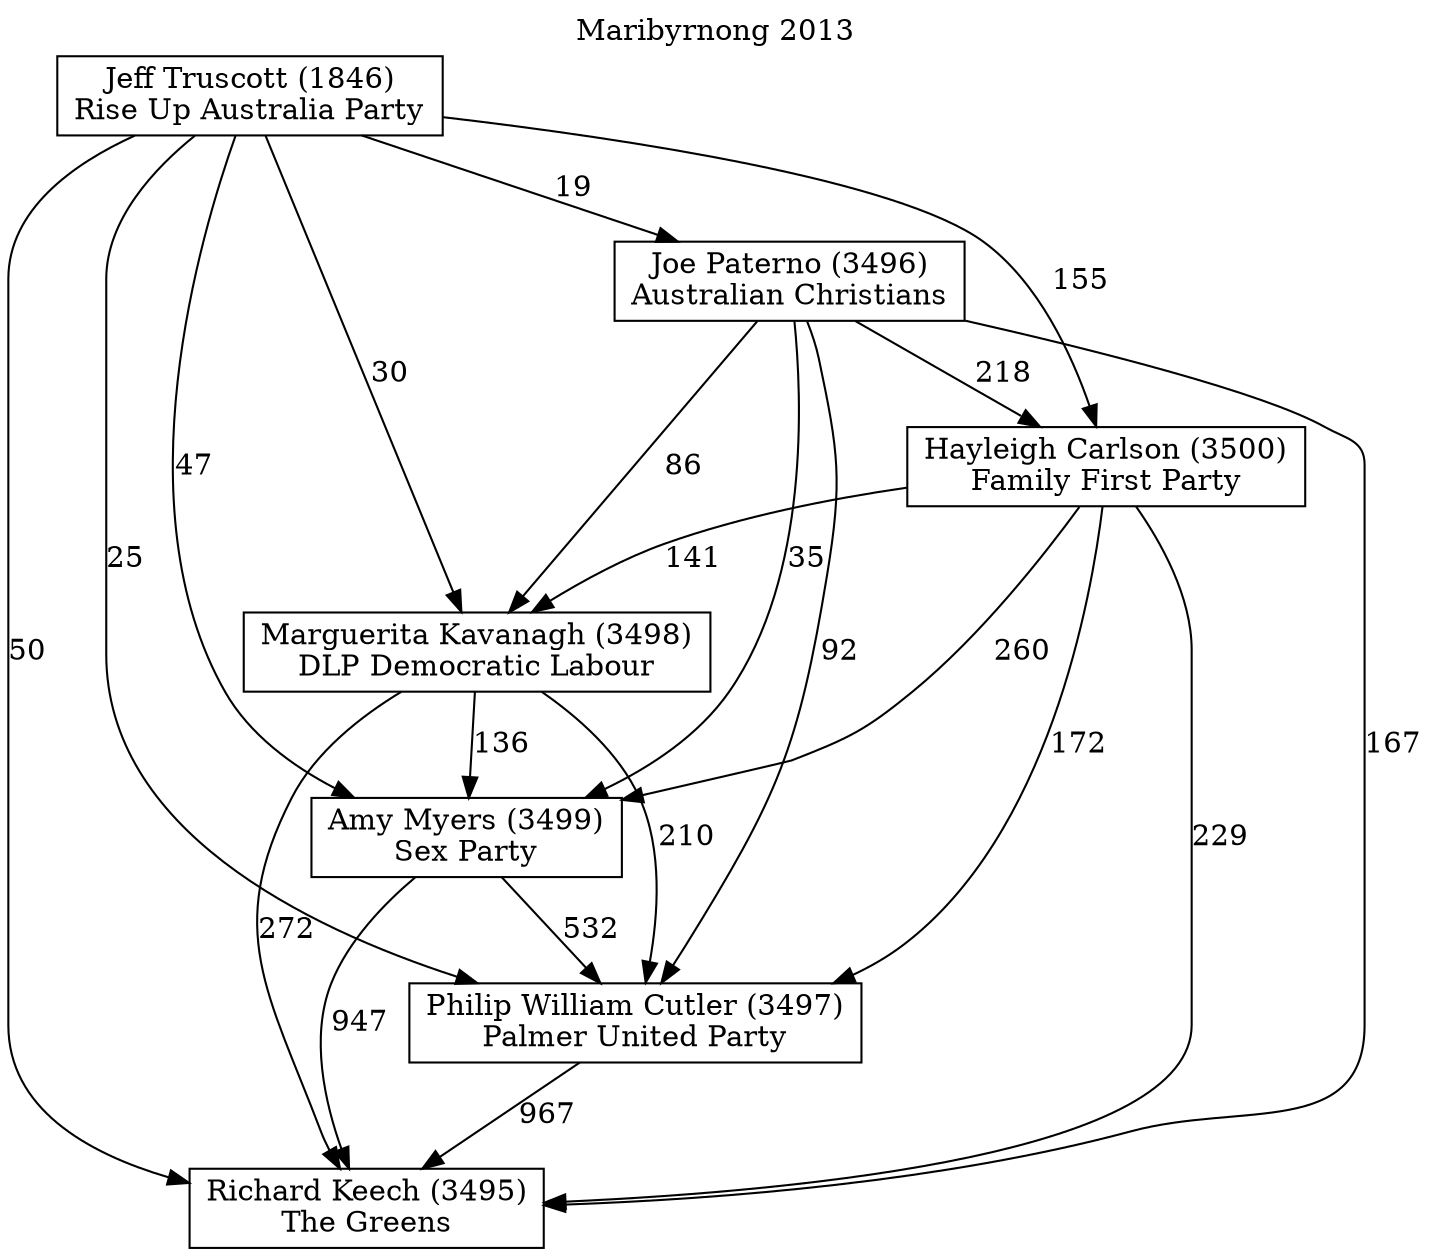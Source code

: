 // House preference flow
digraph "Richard Keech (3495)_Maribyrnong_2013" {
	graph [label="Maribyrnong 2013" labelloc=t]
	node [shape=box]
	"Richard Keech (3495)" [label="Richard Keech (3495)
The Greens"]
	"Philip William Cutler (3497)" [label="Philip William Cutler (3497)
Palmer United Party"]
	"Amy Myers (3499)" [label="Amy Myers (3499)
Sex Party"]
	"Marguerita Kavanagh (3498)" [label="Marguerita Kavanagh (3498)
DLP Democratic Labour"]
	"Hayleigh Carlson (3500)" [label="Hayleigh Carlson (3500)
Family First Party"]
	"Joe Paterno (3496)" [label="Joe Paterno (3496)
Australian Christians"]
	"Jeff Truscott (1846)" [label="Jeff Truscott (1846)
Rise Up Australia Party"]
	"Richard Keech (3495)" [label="Richard Keech (3495)
The Greens"]
	"Amy Myers (3499)" [label="Amy Myers (3499)
Sex Party"]
	"Marguerita Kavanagh (3498)" [label="Marguerita Kavanagh (3498)
DLP Democratic Labour"]
	"Hayleigh Carlson (3500)" [label="Hayleigh Carlson (3500)
Family First Party"]
	"Joe Paterno (3496)" [label="Joe Paterno (3496)
Australian Christians"]
	"Jeff Truscott (1846)" [label="Jeff Truscott (1846)
Rise Up Australia Party"]
	"Richard Keech (3495)" [label="Richard Keech (3495)
The Greens"]
	"Marguerita Kavanagh (3498)" [label="Marguerita Kavanagh (3498)
DLP Democratic Labour"]
	"Hayleigh Carlson (3500)" [label="Hayleigh Carlson (3500)
Family First Party"]
	"Joe Paterno (3496)" [label="Joe Paterno (3496)
Australian Christians"]
	"Jeff Truscott (1846)" [label="Jeff Truscott (1846)
Rise Up Australia Party"]
	"Richard Keech (3495)" [label="Richard Keech (3495)
The Greens"]
	"Hayleigh Carlson (3500)" [label="Hayleigh Carlson (3500)
Family First Party"]
	"Joe Paterno (3496)" [label="Joe Paterno (3496)
Australian Christians"]
	"Jeff Truscott (1846)" [label="Jeff Truscott (1846)
Rise Up Australia Party"]
	"Richard Keech (3495)" [label="Richard Keech (3495)
The Greens"]
	"Joe Paterno (3496)" [label="Joe Paterno (3496)
Australian Christians"]
	"Jeff Truscott (1846)" [label="Jeff Truscott (1846)
Rise Up Australia Party"]
	"Richard Keech (3495)" [label="Richard Keech (3495)
The Greens"]
	"Jeff Truscott (1846)" [label="Jeff Truscott (1846)
Rise Up Australia Party"]
	"Jeff Truscott (1846)" [label="Jeff Truscott (1846)
Rise Up Australia Party"]
	"Joe Paterno (3496)" [label="Joe Paterno (3496)
Australian Christians"]
	"Jeff Truscott (1846)" [label="Jeff Truscott (1846)
Rise Up Australia Party"]
	"Jeff Truscott (1846)" [label="Jeff Truscott (1846)
Rise Up Australia Party"]
	"Hayleigh Carlson (3500)" [label="Hayleigh Carlson (3500)
Family First Party"]
	"Joe Paterno (3496)" [label="Joe Paterno (3496)
Australian Christians"]
	"Jeff Truscott (1846)" [label="Jeff Truscott (1846)
Rise Up Australia Party"]
	"Hayleigh Carlson (3500)" [label="Hayleigh Carlson (3500)
Family First Party"]
	"Jeff Truscott (1846)" [label="Jeff Truscott (1846)
Rise Up Australia Party"]
	"Jeff Truscott (1846)" [label="Jeff Truscott (1846)
Rise Up Australia Party"]
	"Joe Paterno (3496)" [label="Joe Paterno (3496)
Australian Christians"]
	"Jeff Truscott (1846)" [label="Jeff Truscott (1846)
Rise Up Australia Party"]
	"Jeff Truscott (1846)" [label="Jeff Truscott (1846)
Rise Up Australia Party"]
	"Marguerita Kavanagh (3498)" [label="Marguerita Kavanagh (3498)
DLP Democratic Labour"]
	"Hayleigh Carlson (3500)" [label="Hayleigh Carlson (3500)
Family First Party"]
	"Joe Paterno (3496)" [label="Joe Paterno (3496)
Australian Christians"]
	"Jeff Truscott (1846)" [label="Jeff Truscott (1846)
Rise Up Australia Party"]
	"Marguerita Kavanagh (3498)" [label="Marguerita Kavanagh (3498)
DLP Democratic Labour"]
	"Joe Paterno (3496)" [label="Joe Paterno (3496)
Australian Christians"]
	"Jeff Truscott (1846)" [label="Jeff Truscott (1846)
Rise Up Australia Party"]
	"Marguerita Kavanagh (3498)" [label="Marguerita Kavanagh (3498)
DLP Democratic Labour"]
	"Jeff Truscott (1846)" [label="Jeff Truscott (1846)
Rise Up Australia Party"]
	"Jeff Truscott (1846)" [label="Jeff Truscott (1846)
Rise Up Australia Party"]
	"Joe Paterno (3496)" [label="Joe Paterno (3496)
Australian Christians"]
	"Jeff Truscott (1846)" [label="Jeff Truscott (1846)
Rise Up Australia Party"]
	"Jeff Truscott (1846)" [label="Jeff Truscott (1846)
Rise Up Australia Party"]
	"Hayleigh Carlson (3500)" [label="Hayleigh Carlson (3500)
Family First Party"]
	"Joe Paterno (3496)" [label="Joe Paterno (3496)
Australian Christians"]
	"Jeff Truscott (1846)" [label="Jeff Truscott (1846)
Rise Up Australia Party"]
	"Hayleigh Carlson (3500)" [label="Hayleigh Carlson (3500)
Family First Party"]
	"Jeff Truscott (1846)" [label="Jeff Truscott (1846)
Rise Up Australia Party"]
	"Jeff Truscott (1846)" [label="Jeff Truscott (1846)
Rise Up Australia Party"]
	"Joe Paterno (3496)" [label="Joe Paterno (3496)
Australian Christians"]
	"Jeff Truscott (1846)" [label="Jeff Truscott (1846)
Rise Up Australia Party"]
	"Jeff Truscott (1846)" [label="Jeff Truscott (1846)
Rise Up Australia Party"]
	"Amy Myers (3499)" [label="Amy Myers (3499)
Sex Party"]
	"Marguerita Kavanagh (3498)" [label="Marguerita Kavanagh (3498)
DLP Democratic Labour"]
	"Hayleigh Carlson (3500)" [label="Hayleigh Carlson (3500)
Family First Party"]
	"Joe Paterno (3496)" [label="Joe Paterno (3496)
Australian Christians"]
	"Jeff Truscott (1846)" [label="Jeff Truscott (1846)
Rise Up Australia Party"]
	"Amy Myers (3499)" [label="Amy Myers (3499)
Sex Party"]
	"Hayleigh Carlson (3500)" [label="Hayleigh Carlson (3500)
Family First Party"]
	"Joe Paterno (3496)" [label="Joe Paterno (3496)
Australian Christians"]
	"Jeff Truscott (1846)" [label="Jeff Truscott (1846)
Rise Up Australia Party"]
	"Amy Myers (3499)" [label="Amy Myers (3499)
Sex Party"]
	"Joe Paterno (3496)" [label="Joe Paterno (3496)
Australian Christians"]
	"Jeff Truscott (1846)" [label="Jeff Truscott (1846)
Rise Up Australia Party"]
	"Amy Myers (3499)" [label="Amy Myers (3499)
Sex Party"]
	"Jeff Truscott (1846)" [label="Jeff Truscott (1846)
Rise Up Australia Party"]
	"Jeff Truscott (1846)" [label="Jeff Truscott (1846)
Rise Up Australia Party"]
	"Joe Paterno (3496)" [label="Joe Paterno (3496)
Australian Christians"]
	"Jeff Truscott (1846)" [label="Jeff Truscott (1846)
Rise Up Australia Party"]
	"Jeff Truscott (1846)" [label="Jeff Truscott (1846)
Rise Up Australia Party"]
	"Hayleigh Carlson (3500)" [label="Hayleigh Carlson (3500)
Family First Party"]
	"Joe Paterno (3496)" [label="Joe Paterno (3496)
Australian Christians"]
	"Jeff Truscott (1846)" [label="Jeff Truscott (1846)
Rise Up Australia Party"]
	"Hayleigh Carlson (3500)" [label="Hayleigh Carlson (3500)
Family First Party"]
	"Jeff Truscott (1846)" [label="Jeff Truscott (1846)
Rise Up Australia Party"]
	"Jeff Truscott (1846)" [label="Jeff Truscott (1846)
Rise Up Australia Party"]
	"Joe Paterno (3496)" [label="Joe Paterno (3496)
Australian Christians"]
	"Jeff Truscott (1846)" [label="Jeff Truscott (1846)
Rise Up Australia Party"]
	"Jeff Truscott (1846)" [label="Jeff Truscott (1846)
Rise Up Australia Party"]
	"Marguerita Kavanagh (3498)" [label="Marguerita Kavanagh (3498)
DLP Democratic Labour"]
	"Hayleigh Carlson (3500)" [label="Hayleigh Carlson (3500)
Family First Party"]
	"Joe Paterno (3496)" [label="Joe Paterno (3496)
Australian Christians"]
	"Jeff Truscott (1846)" [label="Jeff Truscott (1846)
Rise Up Australia Party"]
	"Marguerita Kavanagh (3498)" [label="Marguerita Kavanagh (3498)
DLP Democratic Labour"]
	"Joe Paterno (3496)" [label="Joe Paterno (3496)
Australian Christians"]
	"Jeff Truscott (1846)" [label="Jeff Truscott (1846)
Rise Up Australia Party"]
	"Marguerita Kavanagh (3498)" [label="Marguerita Kavanagh (3498)
DLP Democratic Labour"]
	"Jeff Truscott (1846)" [label="Jeff Truscott (1846)
Rise Up Australia Party"]
	"Jeff Truscott (1846)" [label="Jeff Truscott (1846)
Rise Up Australia Party"]
	"Joe Paterno (3496)" [label="Joe Paterno (3496)
Australian Christians"]
	"Jeff Truscott (1846)" [label="Jeff Truscott (1846)
Rise Up Australia Party"]
	"Jeff Truscott (1846)" [label="Jeff Truscott (1846)
Rise Up Australia Party"]
	"Hayleigh Carlson (3500)" [label="Hayleigh Carlson (3500)
Family First Party"]
	"Joe Paterno (3496)" [label="Joe Paterno (3496)
Australian Christians"]
	"Jeff Truscott (1846)" [label="Jeff Truscott (1846)
Rise Up Australia Party"]
	"Hayleigh Carlson (3500)" [label="Hayleigh Carlson (3500)
Family First Party"]
	"Jeff Truscott (1846)" [label="Jeff Truscott (1846)
Rise Up Australia Party"]
	"Jeff Truscott (1846)" [label="Jeff Truscott (1846)
Rise Up Australia Party"]
	"Joe Paterno (3496)" [label="Joe Paterno (3496)
Australian Christians"]
	"Jeff Truscott (1846)" [label="Jeff Truscott (1846)
Rise Up Australia Party"]
	"Jeff Truscott (1846)" [label="Jeff Truscott (1846)
Rise Up Australia Party"]
	"Philip William Cutler (3497)" [label="Philip William Cutler (3497)
Palmer United Party"]
	"Amy Myers (3499)" [label="Amy Myers (3499)
Sex Party"]
	"Marguerita Kavanagh (3498)" [label="Marguerita Kavanagh (3498)
DLP Democratic Labour"]
	"Hayleigh Carlson (3500)" [label="Hayleigh Carlson (3500)
Family First Party"]
	"Joe Paterno (3496)" [label="Joe Paterno (3496)
Australian Christians"]
	"Jeff Truscott (1846)" [label="Jeff Truscott (1846)
Rise Up Australia Party"]
	"Philip William Cutler (3497)" [label="Philip William Cutler (3497)
Palmer United Party"]
	"Marguerita Kavanagh (3498)" [label="Marguerita Kavanagh (3498)
DLP Democratic Labour"]
	"Hayleigh Carlson (3500)" [label="Hayleigh Carlson (3500)
Family First Party"]
	"Joe Paterno (3496)" [label="Joe Paterno (3496)
Australian Christians"]
	"Jeff Truscott (1846)" [label="Jeff Truscott (1846)
Rise Up Australia Party"]
	"Philip William Cutler (3497)" [label="Philip William Cutler (3497)
Palmer United Party"]
	"Hayleigh Carlson (3500)" [label="Hayleigh Carlson (3500)
Family First Party"]
	"Joe Paterno (3496)" [label="Joe Paterno (3496)
Australian Christians"]
	"Jeff Truscott (1846)" [label="Jeff Truscott (1846)
Rise Up Australia Party"]
	"Philip William Cutler (3497)" [label="Philip William Cutler (3497)
Palmer United Party"]
	"Joe Paterno (3496)" [label="Joe Paterno (3496)
Australian Christians"]
	"Jeff Truscott (1846)" [label="Jeff Truscott (1846)
Rise Up Australia Party"]
	"Philip William Cutler (3497)" [label="Philip William Cutler (3497)
Palmer United Party"]
	"Jeff Truscott (1846)" [label="Jeff Truscott (1846)
Rise Up Australia Party"]
	"Jeff Truscott (1846)" [label="Jeff Truscott (1846)
Rise Up Australia Party"]
	"Joe Paterno (3496)" [label="Joe Paterno (3496)
Australian Christians"]
	"Jeff Truscott (1846)" [label="Jeff Truscott (1846)
Rise Up Australia Party"]
	"Jeff Truscott (1846)" [label="Jeff Truscott (1846)
Rise Up Australia Party"]
	"Hayleigh Carlson (3500)" [label="Hayleigh Carlson (3500)
Family First Party"]
	"Joe Paterno (3496)" [label="Joe Paterno (3496)
Australian Christians"]
	"Jeff Truscott (1846)" [label="Jeff Truscott (1846)
Rise Up Australia Party"]
	"Hayleigh Carlson (3500)" [label="Hayleigh Carlson (3500)
Family First Party"]
	"Jeff Truscott (1846)" [label="Jeff Truscott (1846)
Rise Up Australia Party"]
	"Jeff Truscott (1846)" [label="Jeff Truscott (1846)
Rise Up Australia Party"]
	"Joe Paterno (3496)" [label="Joe Paterno (3496)
Australian Christians"]
	"Jeff Truscott (1846)" [label="Jeff Truscott (1846)
Rise Up Australia Party"]
	"Jeff Truscott (1846)" [label="Jeff Truscott (1846)
Rise Up Australia Party"]
	"Marguerita Kavanagh (3498)" [label="Marguerita Kavanagh (3498)
DLP Democratic Labour"]
	"Hayleigh Carlson (3500)" [label="Hayleigh Carlson (3500)
Family First Party"]
	"Joe Paterno (3496)" [label="Joe Paterno (3496)
Australian Christians"]
	"Jeff Truscott (1846)" [label="Jeff Truscott (1846)
Rise Up Australia Party"]
	"Marguerita Kavanagh (3498)" [label="Marguerita Kavanagh (3498)
DLP Democratic Labour"]
	"Joe Paterno (3496)" [label="Joe Paterno (3496)
Australian Christians"]
	"Jeff Truscott (1846)" [label="Jeff Truscott (1846)
Rise Up Australia Party"]
	"Marguerita Kavanagh (3498)" [label="Marguerita Kavanagh (3498)
DLP Democratic Labour"]
	"Jeff Truscott (1846)" [label="Jeff Truscott (1846)
Rise Up Australia Party"]
	"Jeff Truscott (1846)" [label="Jeff Truscott (1846)
Rise Up Australia Party"]
	"Joe Paterno (3496)" [label="Joe Paterno (3496)
Australian Christians"]
	"Jeff Truscott (1846)" [label="Jeff Truscott (1846)
Rise Up Australia Party"]
	"Jeff Truscott (1846)" [label="Jeff Truscott (1846)
Rise Up Australia Party"]
	"Hayleigh Carlson (3500)" [label="Hayleigh Carlson (3500)
Family First Party"]
	"Joe Paterno (3496)" [label="Joe Paterno (3496)
Australian Christians"]
	"Jeff Truscott (1846)" [label="Jeff Truscott (1846)
Rise Up Australia Party"]
	"Hayleigh Carlson (3500)" [label="Hayleigh Carlson (3500)
Family First Party"]
	"Jeff Truscott (1846)" [label="Jeff Truscott (1846)
Rise Up Australia Party"]
	"Jeff Truscott (1846)" [label="Jeff Truscott (1846)
Rise Up Australia Party"]
	"Joe Paterno (3496)" [label="Joe Paterno (3496)
Australian Christians"]
	"Jeff Truscott (1846)" [label="Jeff Truscott (1846)
Rise Up Australia Party"]
	"Jeff Truscott (1846)" [label="Jeff Truscott (1846)
Rise Up Australia Party"]
	"Amy Myers (3499)" [label="Amy Myers (3499)
Sex Party"]
	"Marguerita Kavanagh (3498)" [label="Marguerita Kavanagh (3498)
DLP Democratic Labour"]
	"Hayleigh Carlson (3500)" [label="Hayleigh Carlson (3500)
Family First Party"]
	"Joe Paterno (3496)" [label="Joe Paterno (3496)
Australian Christians"]
	"Jeff Truscott (1846)" [label="Jeff Truscott (1846)
Rise Up Australia Party"]
	"Amy Myers (3499)" [label="Amy Myers (3499)
Sex Party"]
	"Hayleigh Carlson (3500)" [label="Hayleigh Carlson (3500)
Family First Party"]
	"Joe Paterno (3496)" [label="Joe Paterno (3496)
Australian Christians"]
	"Jeff Truscott (1846)" [label="Jeff Truscott (1846)
Rise Up Australia Party"]
	"Amy Myers (3499)" [label="Amy Myers (3499)
Sex Party"]
	"Joe Paterno (3496)" [label="Joe Paterno (3496)
Australian Christians"]
	"Jeff Truscott (1846)" [label="Jeff Truscott (1846)
Rise Up Australia Party"]
	"Amy Myers (3499)" [label="Amy Myers (3499)
Sex Party"]
	"Jeff Truscott (1846)" [label="Jeff Truscott (1846)
Rise Up Australia Party"]
	"Jeff Truscott (1846)" [label="Jeff Truscott (1846)
Rise Up Australia Party"]
	"Joe Paterno (3496)" [label="Joe Paterno (3496)
Australian Christians"]
	"Jeff Truscott (1846)" [label="Jeff Truscott (1846)
Rise Up Australia Party"]
	"Jeff Truscott (1846)" [label="Jeff Truscott (1846)
Rise Up Australia Party"]
	"Hayleigh Carlson (3500)" [label="Hayleigh Carlson (3500)
Family First Party"]
	"Joe Paterno (3496)" [label="Joe Paterno (3496)
Australian Christians"]
	"Jeff Truscott (1846)" [label="Jeff Truscott (1846)
Rise Up Australia Party"]
	"Hayleigh Carlson (3500)" [label="Hayleigh Carlson (3500)
Family First Party"]
	"Jeff Truscott (1846)" [label="Jeff Truscott (1846)
Rise Up Australia Party"]
	"Jeff Truscott (1846)" [label="Jeff Truscott (1846)
Rise Up Australia Party"]
	"Joe Paterno (3496)" [label="Joe Paterno (3496)
Australian Christians"]
	"Jeff Truscott (1846)" [label="Jeff Truscott (1846)
Rise Up Australia Party"]
	"Jeff Truscott (1846)" [label="Jeff Truscott (1846)
Rise Up Australia Party"]
	"Marguerita Kavanagh (3498)" [label="Marguerita Kavanagh (3498)
DLP Democratic Labour"]
	"Hayleigh Carlson (3500)" [label="Hayleigh Carlson (3500)
Family First Party"]
	"Joe Paterno (3496)" [label="Joe Paterno (3496)
Australian Christians"]
	"Jeff Truscott (1846)" [label="Jeff Truscott (1846)
Rise Up Australia Party"]
	"Marguerita Kavanagh (3498)" [label="Marguerita Kavanagh (3498)
DLP Democratic Labour"]
	"Joe Paterno (3496)" [label="Joe Paterno (3496)
Australian Christians"]
	"Jeff Truscott (1846)" [label="Jeff Truscott (1846)
Rise Up Australia Party"]
	"Marguerita Kavanagh (3498)" [label="Marguerita Kavanagh (3498)
DLP Democratic Labour"]
	"Jeff Truscott (1846)" [label="Jeff Truscott (1846)
Rise Up Australia Party"]
	"Jeff Truscott (1846)" [label="Jeff Truscott (1846)
Rise Up Australia Party"]
	"Joe Paterno (3496)" [label="Joe Paterno (3496)
Australian Christians"]
	"Jeff Truscott (1846)" [label="Jeff Truscott (1846)
Rise Up Australia Party"]
	"Jeff Truscott (1846)" [label="Jeff Truscott (1846)
Rise Up Australia Party"]
	"Hayleigh Carlson (3500)" [label="Hayleigh Carlson (3500)
Family First Party"]
	"Joe Paterno (3496)" [label="Joe Paterno (3496)
Australian Christians"]
	"Jeff Truscott (1846)" [label="Jeff Truscott (1846)
Rise Up Australia Party"]
	"Hayleigh Carlson (3500)" [label="Hayleigh Carlson (3500)
Family First Party"]
	"Jeff Truscott (1846)" [label="Jeff Truscott (1846)
Rise Up Australia Party"]
	"Jeff Truscott (1846)" [label="Jeff Truscott (1846)
Rise Up Australia Party"]
	"Joe Paterno (3496)" [label="Joe Paterno (3496)
Australian Christians"]
	"Jeff Truscott (1846)" [label="Jeff Truscott (1846)
Rise Up Australia Party"]
	"Jeff Truscott (1846)" [label="Jeff Truscott (1846)
Rise Up Australia Party"]
	"Philip William Cutler (3497)" -> "Richard Keech (3495)" [label=967]
	"Amy Myers (3499)" -> "Philip William Cutler (3497)" [label=532]
	"Marguerita Kavanagh (3498)" -> "Amy Myers (3499)" [label=136]
	"Hayleigh Carlson (3500)" -> "Marguerita Kavanagh (3498)" [label=141]
	"Joe Paterno (3496)" -> "Hayleigh Carlson (3500)" [label=218]
	"Jeff Truscott (1846)" -> "Joe Paterno (3496)" [label=19]
	"Amy Myers (3499)" -> "Richard Keech (3495)" [label=947]
	"Marguerita Kavanagh (3498)" -> "Richard Keech (3495)" [label=272]
	"Hayleigh Carlson (3500)" -> "Richard Keech (3495)" [label=229]
	"Joe Paterno (3496)" -> "Richard Keech (3495)" [label=167]
	"Jeff Truscott (1846)" -> "Richard Keech (3495)" [label=50]
	"Jeff Truscott (1846)" -> "Hayleigh Carlson (3500)" [label=155]
	"Joe Paterno (3496)" -> "Marguerita Kavanagh (3498)" [label=86]
	"Jeff Truscott (1846)" -> "Marguerita Kavanagh (3498)" [label=30]
	"Hayleigh Carlson (3500)" -> "Amy Myers (3499)" [label=260]
	"Joe Paterno (3496)" -> "Amy Myers (3499)" [label=35]
	"Jeff Truscott (1846)" -> "Amy Myers (3499)" [label=47]
	"Marguerita Kavanagh (3498)" -> "Philip William Cutler (3497)" [label=210]
	"Hayleigh Carlson (3500)" -> "Philip William Cutler (3497)" [label=172]
	"Joe Paterno (3496)" -> "Philip William Cutler (3497)" [label=92]
	"Jeff Truscott (1846)" -> "Philip William Cutler (3497)" [label=25]
}

